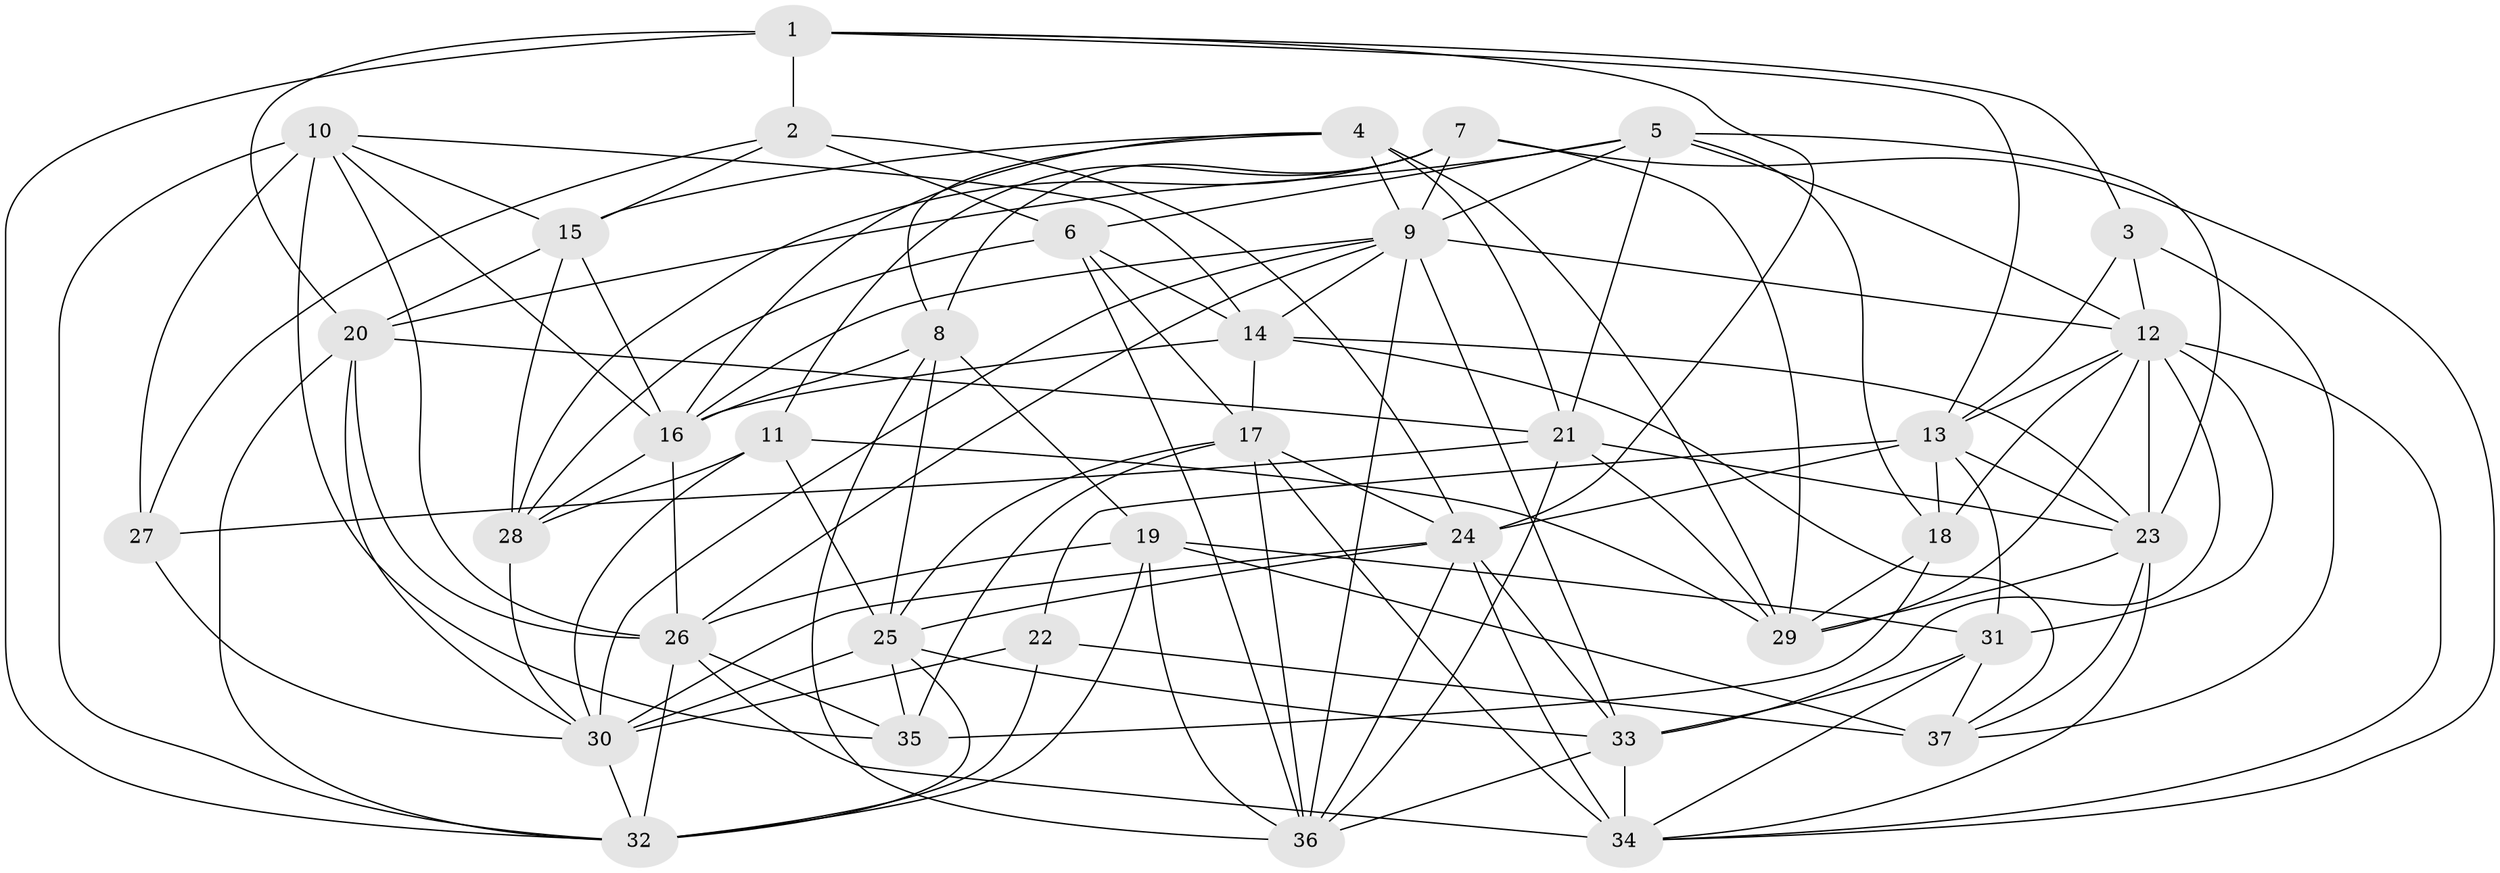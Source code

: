 // original degree distribution, {4: 1.0}
// Generated by graph-tools (version 1.1) at 2025/38/03/04/25 23:38:06]
// undirected, 37 vertices, 125 edges
graph export_dot {
  node [color=gray90,style=filled];
  1;
  2;
  3;
  4;
  5;
  6;
  7;
  8;
  9;
  10;
  11;
  12;
  13;
  14;
  15;
  16;
  17;
  18;
  19;
  20;
  21;
  22;
  23;
  24;
  25;
  26;
  27;
  28;
  29;
  30;
  31;
  32;
  33;
  34;
  35;
  36;
  37;
  1 -- 2 [weight=2.0];
  1 -- 3 [weight=1.0];
  1 -- 13 [weight=1.0];
  1 -- 20 [weight=1.0];
  1 -- 24 [weight=1.0];
  1 -- 32 [weight=2.0];
  2 -- 6 [weight=2.0];
  2 -- 15 [weight=2.0];
  2 -- 24 [weight=1.0];
  2 -- 27 [weight=1.0];
  3 -- 12 [weight=1.0];
  3 -- 13 [weight=1.0];
  3 -- 37 [weight=1.0];
  4 -- 8 [weight=1.0];
  4 -- 9 [weight=1.0];
  4 -- 15 [weight=2.0];
  4 -- 16 [weight=1.0];
  4 -- 21 [weight=3.0];
  4 -- 29 [weight=2.0];
  5 -- 6 [weight=2.0];
  5 -- 9 [weight=1.0];
  5 -- 12 [weight=1.0];
  5 -- 18 [weight=1.0];
  5 -- 20 [weight=1.0];
  5 -- 21 [weight=1.0];
  5 -- 23 [weight=1.0];
  6 -- 14 [weight=1.0];
  6 -- 17 [weight=1.0];
  6 -- 28 [weight=1.0];
  6 -- 36 [weight=1.0];
  7 -- 8 [weight=1.0];
  7 -- 9 [weight=1.0];
  7 -- 11 [weight=1.0];
  7 -- 28 [weight=1.0];
  7 -- 29 [weight=1.0];
  7 -- 34 [weight=1.0];
  8 -- 16 [weight=1.0];
  8 -- 19 [weight=1.0];
  8 -- 25 [weight=1.0];
  8 -- 36 [weight=1.0];
  9 -- 12 [weight=1.0];
  9 -- 14 [weight=1.0];
  9 -- 16 [weight=1.0];
  9 -- 26 [weight=1.0];
  9 -- 30 [weight=1.0];
  9 -- 33 [weight=1.0];
  9 -- 36 [weight=1.0];
  10 -- 14 [weight=1.0];
  10 -- 15 [weight=1.0];
  10 -- 16 [weight=1.0];
  10 -- 26 [weight=1.0];
  10 -- 27 [weight=1.0];
  10 -- 32 [weight=1.0];
  10 -- 35 [weight=2.0];
  11 -- 25 [weight=1.0];
  11 -- 28 [weight=2.0];
  11 -- 29 [weight=1.0];
  11 -- 30 [weight=1.0];
  12 -- 13 [weight=1.0];
  12 -- 18 [weight=1.0];
  12 -- 23 [weight=1.0];
  12 -- 29 [weight=1.0];
  12 -- 31 [weight=1.0];
  12 -- 33 [weight=1.0];
  12 -- 34 [weight=1.0];
  13 -- 18 [weight=1.0];
  13 -- 22 [weight=1.0];
  13 -- 23 [weight=1.0];
  13 -- 24 [weight=1.0];
  13 -- 31 [weight=1.0];
  14 -- 16 [weight=1.0];
  14 -- 17 [weight=1.0];
  14 -- 23 [weight=2.0];
  14 -- 37 [weight=1.0];
  15 -- 16 [weight=2.0];
  15 -- 20 [weight=2.0];
  15 -- 28 [weight=1.0];
  16 -- 26 [weight=1.0];
  16 -- 28 [weight=2.0];
  17 -- 24 [weight=1.0];
  17 -- 25 [weight=1.0];
  17 -- 34 [weight=1.0];
  17 -- 35 [weight=2.0];
  17 -- 36 [weight=1.0];
  18 -- 29 [weight=1.0];
  18 -- 35 [weight=2.0];
  19 -- 26 [weight=1.0];
  19 -- 31 [weight=1.0];
  19 -- 32 [weight=2.0];
  19 -- 36 [weight=1.0];
  19 -- 37 [weight=2.0];
  20 -- 21 [weight=1.0];
  20 -- 26 [weight=1.0];
  20 -- 30 [weight=1.0];
  20 -- 32 [weight=1.0];
  21 -- 23 [weight=2.0];
  21 -- 27 [weight=1.0];
  21 -- 29 [weight=1.0];
  21 -- 36 [weight=1.0];
  22 -- 30 [weight=2.0];
  22 -- 32 [weight=1.0];
  22 -- 37 [weight=2.0];
  23 -- 29 [weight=1.0];
  23 -- 34 [weight=1.0];
  23 -- 37 [weight=1.0];
  24 -- 25 [weight=1.0];
  24 -- 30 [weight=1.0];
  24 -- 33 [weight=1.0];
  24 -- 34 [weight=2.0];
  24 -- 36 [weight=1.0];
  25 -- 30 [weight=1.0];
  25 -- 32 [weight=1.0];
  25 -- 33 [weight=1.0];
  25 -- 35 [weight=1.0];
  26 -- 32 [weight=1.0];
  26 -- 34 [weight=1.0];
  26 -- 35 [weight=3.0];
  27 -- 30 [weight=1.0];
  28 -- 30 [weight=1.0];
  30 -- 32 [weight=1.0];
  31 -- 33 [weight=1.0];
  31 -- 34 [weight=1.0];
  31 -- 37 [weight=1.0];
  33 -- 34 [weight=2.0];
  33 -- 36 [weight=1.0];
}
